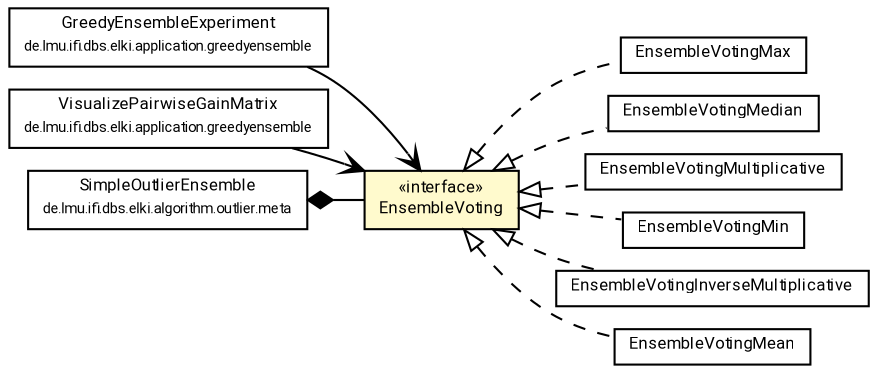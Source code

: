 #!/usr/local/bin/dot
#
# Class diagram 
# Generated by UMLGraph version R5_7_2-60-g0e99a6 (http://www.spinellis.gr/umlgraph/)
#

digraph G {
	graph [fontnames="svg"]
	edge [fontname="Roboto",fontsize=7,labelfontname="Roboto",labelfontsize=7,color="black"];
	node [fontname="Roboto",fontcolor="black",fontsize=8,shape=plaintext,margin=0,width=0,height=0];
	nodesep=0.15;
	ranksep=0.25;
	rankdir=LR;
	// de.lmu.ifi.dbs.elki.application.greedyensemble.GreedyEnsembleExperiment
	c3829737 [label=<<table title="de.lmu.ifi.dbs.elki.application.greedyensemble.GreedyEnsembleExperiment" border="0" cellborder="1" cellspacing="0" cellpadding="2" href="../../application/greedyensemble/GreedyEnsembleExperiment.html" target="_parent">
		<tr><td><table border="0" cellspacing="0" cellpadding="1">
		<tr><td align="center" balign="center"> <font face="Roboto">GreedyEnsembleExperiment</font> </td></tr>
		<tr><td align="center" balign="center"> <font face="Roboto" point-size="7.0">de.lmu.ifi.dbs.elki.application.greedyensemble</font> </td></tr>
		</table></td></tr>
		</table>>, URL="../../application/greedyensemble/GreedyEnsembleExperiment.html"];
	// de.lmu.ifi.dbs.elki.application.greedyensemble.VisualizePairwiseGainMatrix
	c3830126 [label=<<table title="de.lmu.ifi.dbs.elki.application.greedyensemble.VisualizePairwiseGainMatrix" border="0" cellborder="1" cellspacing="0" cellpadding="2" href="../../application/greedyensemble/VisualizePairwiseGainMatrix.html" target="_parent">
		<tr><td><table border="0" cellspacing="0" cellpadding="1">
		<tr><td align="center" balign="center"> <font face="Roboto">VisualizePairwiseGainMatrix</font> </td></tr>
		<tr><td align="center" balign="center"> <font face="Roboto" point-size="7.0">de.lmu.ifi.dbs.elki.application.greedyensemble</font> </td></tr>
		</table></td></tr>
		</table>>, URL="../../application/greedyensemble/VisualizePairwiseGainMatrix.html"];
	// de.lmu.ifi.dbs.elki.utilities.ensemble.EnsembleVotingMax
	c3830635 [label=<<table title="de.lmu.ifi.dbs.elki.utilities.ensemble.EnsembleVotingMax" border="0" cellborder="1" cellspacing="0" cellpadding="2" href="EnsembleVotingMax.html" target="_parent">
		<tr><td><table border="0" cellspacing="0" cellpadding="1">
		<tr><td align="center" balign="center"> <font face="Roboto">EnsembleVotingMax</font> </td></tr>
		</table></td></tr>
		</table>>, URL="EnsembleVotingMax.html"];
	// de.lmu.ifi.dbs.elki.utilities.ensemble.EnsembleVotingMedian
	c3830636 [label=<<table title="de.lmu.ifi.dbs.elki.utilities.ensemble.EnsembleVotingMedian" border="0" cellborder="1" cellspacing="0" cellpadding="2" href="EnsembleVotingMedian.html" target="_parent">
		<tr><td><table border="0" cellspacing="0" cellpadding="1">
		<tr><td align="center" balign="center"> <font face="Roboto">EnsembleVotingMedian</font> </td></tr>
		</table></td></tr>
		</table>>, URL="EnsembleVotingMedian.html"];
	// de.lmu.ifi.dbs.elki.utilities.ensemble.EnsembleVotingMultiplicative
	c3830638 [label=<<table title="de.lmu.ifi.dbs.elki.utilities.ensemble.EnsembleVotingMultiplicative" border="0" cellborder="1" cellspacing="0" cellpadding="2" href="EnsembleVotingMultiplicative.html" target="_parent">
		<tr><td><table border="0" cellspacing="0" cellpadding="1">
		<tr><td align="center" balign="center"> <font face="Roboto">EnsembleVotingMultiplicative</font> </td></tr>
		</table></td></tr>
		</table>>, URL="EnsembleVotingMultiplicative.html"];
	// de.lmu.ifi.dbs.elki.utilities.ensemble.EnsembleVotingMin
	c3830640 [label=<<table title="de.lmu.ifi.dbs.elki.utilities.ensemble.EnsembleVotingMin" border="0" cellborder="1" cellspacing="0" cellpadding="2" href="EnsembleVotingMin.html" target="_parent">
		<tr><td><table border="0" cellspacing="0" cellpadding="1">
		<tr><td align="center" balign="center"> <font face="Roboto">EnsembleVotingMin</font> </td></tr>
		</table></td></tr>
		</table>>, URL="EnsembleVotingMin.html"];
	// de.lmu.ifi.dbs.elki.utilities.ensemble.EnsembleVotingInverseMultiplicative
	c3830641 [label=<<table title="de.lmu.ifi.dbs.elki.utilities.ensemble.EnsembleVotingInverseMultiplicative" border="0" cellborder="1" cellspacing="0" cellpadding="2" href="EnsembleVotingInverseMultiplicative.html" target="_parent">
		<tr><td><table border="0" cellspacing="0" cellpadding="1">
		<tr><td align="center" balign="center"> <font face="Roboto">EnsembleVotingInverseMultiplicative</font> </td></tr>
		</table></td></tr>
		</table>>, URL="EnsembleVotingInverseMultiplicative.html"];
	// de.lmu.ifi.dbs.elki.utilities.ensemble.EnsembleVoting
	c3830643 [label=<<table title="de.lmu.ifi.dbs.elki.utilities.ensemble.EnsembleVoting" border="0" cellborder="1" cellspacing="0" cellpadding="2" bgcolor="lemonChiffon" href="EnsembleVoting.html" target="_parent">
		<tr><td><table border="0" cellspacing="0" cellpadding="1">
		<tr><td align="center" balign="center"> &#171;interface&#187; </td></tr>
		<tr><td align="center" balign="center"> <font face="Roboto">EnsembleVoting</font> </td></tr>
		</table></td></tr>
		</table>>, URL="EnsembleVoting.html"];
	// de.lmu.ifi.dbs.elki.utilities.ensemble.EnsembleVotingMean
	c3830644 [label=<<table title="de.lmu.ifi.dbs.elki.utilities.ensemble.EnsembleVotingMean" border="0" cellborder="1" cellspacing="0" cellpadding="2" href="EnsembleVotingMean.html" target="_parent">
		<tr><td><table border="0" cellspacing="0" cellpadding="1">
		<tr><td align="center" balign="center"> <font face="Roboto">EnsembleVotingMean</font> </td></tr>
		</table></td></tr>
		</table>>, URL="EnsembleVotingMean.html"];
	// de.lmu.ifi.dbs.elki.algorithm.outlier.meta.SimpleOutlierEnsemble
	c3832677 [label=<<table title="de.lmu.ifi.dbs.elki.algorithm.outlier.meta.SimpleOutlierEnsemble" border="0" cellborder="1" cellspacing="0" cellpadding="2" href="../../algorithm/outlier/meta/SimpleOutlierEnsemble.html" target="_parent">
		<tr><td><table border="0" cellspacing="0" cellpadding="1">
		<tr><td align="center" balign="center"> <font face="Roboto">SimpleOutlierEnsemble</font> </td></tr>
		<tr><td align="center" balign="center"> <font face="Roboto" point-size="7.0">de.lmu.ifi.dbs.elki.algorithm.outlier.meta</font> </td></tr>
		</table></td></tr>
		</table>>, URL="../../algorithm/outlier/meta/SimpleOutlierEnsemble.html"];
	// de.lmu.ifi.dbs.elki.utilities.ensemble.EnsembleVotingMax implements de.lmu.ifi.dbs.elki.utilities.ensemble.EnsembleVoting
	c3830643 -> c3830635 [arrowtail=empty,style=dashed,dir=back,weight=9];
	// de.lmu.ifi.dbs.elki.utilities.ensemble.EnsembleVotingMedian implements de.lmu.ifi.dbs.elki.utilities.ensemble.EnsembleVoting
	c3830643 -> c3830636 [arrowtail=empty,style=dashed,dir=back,weight=9];
	// de.lmu.ifi.dbs.elki.utilities.ensemble.EnsembleVotingMultiplicative implements de.lmu.ifi.dbs.elki.utilities.ensemble.EnsembleVoting
	c3830643 -> c3830638 [arrowtail=empty,style=dashed,dir=back,weight=9];
	// de.lmu.ifi.dbs.elki.utilities.ensemble.EnsembleVotingMin implements de.lmu.ifi.dbs.elki.utilities.ensemble.EnsembleVoting
	c3830643 -> c3830640 [arrowtail=empty,style=dashed,dir=back,weight=9];
	// de.lmu.ifi.dbs.elki.utilities.ensemble.EnsembleVotingInverseMultiplicative implements de.lmu.ifi.dbs.elki.utilities.ensemble.EnsembleVoting
	c3830643 -> c3830641 [arrowtail=empty,style=dashed,dir=back,weight=9];
	// de.lmu.ifi.dbs.elki.utilities.ensemble.EnsembleVotingMean implements de.lmu.ifi.dbs.elki.utilities.ensemble.EnsembleVoting
	c3830643 -> c3830644 [arrowtail=empty,style=dashed,dir=back,weight=9];
	// de.lmu.ifi.dbs.elki.algorithm.outlier.meta.SimpleOutlierEnsemble composed de.lmu.ifi.dbs.elki.utilities.ensemble.EnsembleVoting
	c3832677 -> c3830643 [arrowhead=none,arrowtail=diamond,dir=back,weight=6];
	// de.lmu.ifi.dbs.elki.application.greedyensemble.GreedyEnsembleExperiment navassoc de.lmu.ifi.dbs.elki.utilities.ensemble.EnsembleVoting
	c3829737 -> c3830643 [arrowhead=open,weight=1];
	// de.lmu.ifi.dbs.elki.application.greedyensemble.VisualizePairwiseGainMatrix navassoc de.lmu.ifi.dbs.elki.utilities.ensemble.EnsembleVoting
	c3830126 -> c3830643 [arrowhead=open,weight=1];
}

